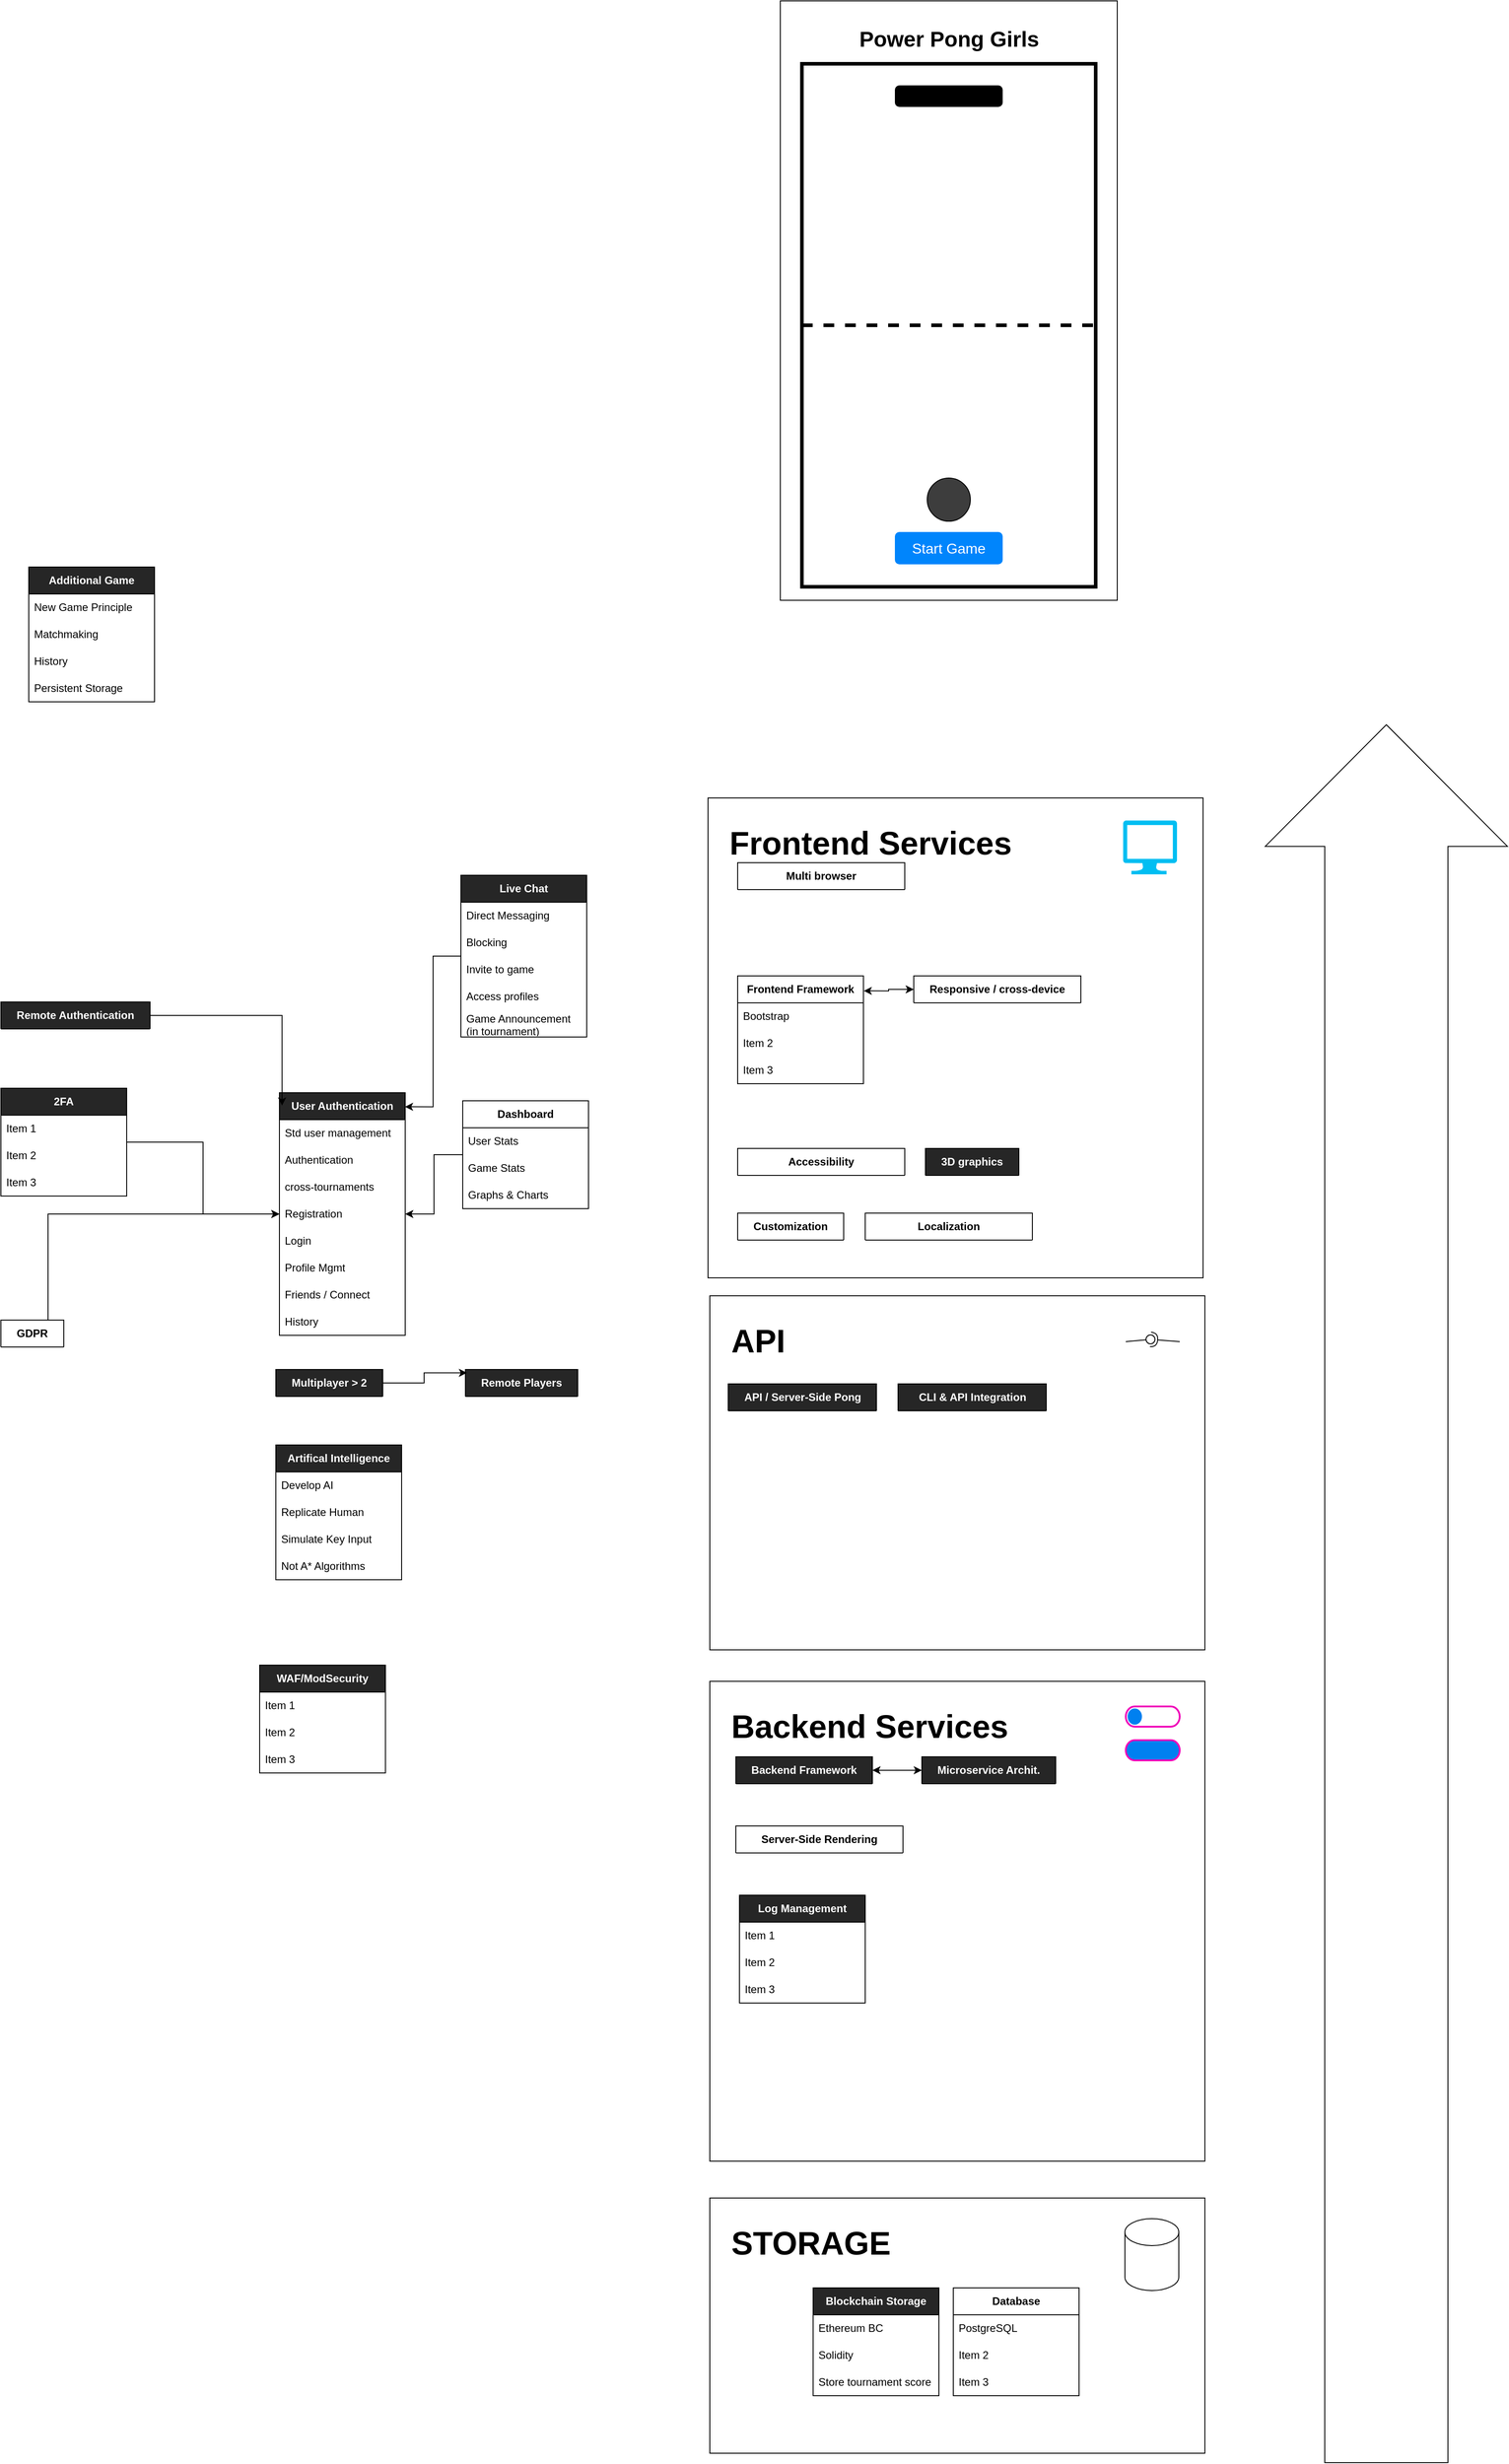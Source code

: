 <mxfile version="24.4.7" type="github">
  <diagram name="Seite-1" id="zLVV_eKc7MSiDJDmLtzi">
    <mxGraphModel dx="1978" dy="1751" grid="0" gridSize="10" guides="1" tooltips="1" connect="1" arrows="1" fold="1" page="1" pageScale="1" pageWidth="100000000" pageHeight="100000000" math="0" shadow="0">
      <root>
        <mxCell id="0" />
        <mxCell id="1" parent="0" />
        <mxCell id="GSjYGcbKK9BM40WnQwez-16" value="API" style="rounded=0;whiteSpace=wrap;html=1;align=left;fontStyle=1;fontSize=36;verticalAlign=top;spacing=24;" vertex="1" parent="1">
          <mxGeometry x="30090" y="21122" width="551" height="394" as="geometry" />
        </mxCell>
        <mxCell id="GSjYGcbKK9BM40WnQwez-12" value="Frontend Services" style="rounded=0;whiteSpace=wrap;html=1;align=left;fontStyle=1;fontSize=36;verticalAlign=top;spacing=24;" vertex="1" parent="1">
          <mxGeometry x="30088" y="20568" width="551" height="534" as="geometry" />
        </mxCell>
        <mxCell id="GSjYGcbKK9BM40WnQwez-11" value="Backend Services" style="rounded=0;whiteSpace=wrap;html=1;align=left;fontStyle=1;fontSize=36;verticalAlign=top;spacing=24;" vertex="1" parent="1">
          <mxGeometry x="30090" y="21551" width="551" height="534" as="geometry" />
        </mxCell>
        <mxCell id="zLm2Q9h4xRQoBPKhVe6s-1" value="STORAGE" style="rounded=0;whiteSpace=wrap;html=1;align=left;fontStyle=1;fontSize=36;verticalAlign=top;spacing=24;" parent="1" vertex="1">
          <mxGeometry x="30090" y="22126" width="551" height="284" as="geometry" />
        </mxCell>
        <mxCell id="_RebnMUbpeD7XwFzTjEb-13" value="" style="group" parent="1" vertex="1" connectable="0">
          <mxGeometry x="30168.5" y="19681" width="375" height="667" as="geometry" />
        </mxCell>
        <mxCell id="_RebnMUbpeD7XwFzTjEb-12" value="" style="group" parent="_RebnMUbpeD7XwFzTjEb-13" vertex="1" connectable="0">
          <mxGeometry width="375" height="667" as="geometry" />
        </mxCell>
        <mxCell id="_RebnMUbpeD7XwFzTjEb-3" value="" style="rounded=0;whiteSpace=wrap;html=1;aspect=fixed;" parent="_RebnMUbpeD7XwFzTjEb-12" vertex="1">
          <mxGeometry width="375" height="667" as="geometry" />
        </mxCell>
        <mxCell id="_RebnMUbpeD7XwFzTjEb-5" value="&lt;h1 style=&quot;margin-top: 0px;&quot;&gt;Power Pong Girls&lt;/h1&gt;" style="text;html=1;whiteSpace=wrap;overflow=hidden;rounded=0;align=center;spacingTop=24;spacing=0;spacingLeft=24;spacingRight=24;spacingBottom=12;" parent="_RebnMUbpeD7XwFzTjEb-12" vertex="1">
          <mxGeometry width="375" height="70" as="geometry" />
        </mxCell>
        <mxCell id="_RebnMUbpeD7XwFzTjEb-11" value="" style="group" parent="_RebnMUbpeD7XwFzTjEb-13" vertex="1" connectable="0">
          <mxGeometry x="24" y="70" width="327" height="582" as="geometry" />
        </mxCell>
        <mxCell id="_RebnMUbpeD7XwFzTjEb-7" value="" style="rounded=0;whiteSpace=wrap;html=1;strokeWidth=4;glass=0;" parent="_RebnMUbpeD7XwFzTjEb-11" vertex="1">
          <mxGeometry width="327" height="582" as="geometry" />
        </mxCell>
        <mxCell id="_RebnMUbpeD7XwFzTjEb-4" value="Start Game" style="html=1;shadow=0;dashed=0;shape=mxgraph.bootstrap.rrect;rSize=5;strokeColor=none;strokeWidth=1;fillColor=#0085FC;fontColor=#FFFFFF;whiteSpace=wrap;align=center;verticalAlign=middle;spacingLeft=0;fontStyle=0;fontSize=16;spacing=5;" parent="_RebnMUbpeD7XwFzTjEb-11" vertex="1">
          <mxGeometry x="103.5" y="521" width="120" height="36" as="geometry" />
        </mxCell>
        <mxCell id="_RebnMUbpeD7XwFzTjEb-8" value="" style="html=1;shadow=0;dashed=0;shape=mxgraph.bootstrap.rrect;rSize=5;strokeColor=none;strokeWidth=1;fillColor=#000000;fontColor=#FFFFFF;whiteSpace=wrap;align=center;verticalAlign=middle;spacingLeft=0;fontStyle=0;fontSize=16;spacing=5;" parent="_RebnMUbpeD7XwFzTjEb-11" vertex="1">
          <mxGeometry x="103.5" y="24" width="120" height="24" as="geometry" />
        </mxCell>
        <mxCell id="_RebnMUbpeD7XwFzTjEb-9" value="" style="endArrow=none;dashed=1;html=1;rounded=1;exitX=0;exitY=0.5;exitDx=0;exitDy=0;entryX=1;entryY=0.5;entryDx=0;entryDy=0;strokeWidth=4;endSize=6;curved=0;" parent="_RebnMUbpeD7XwFzTjEb-11" source="_RebnMUbpeD7XwFzTjEb-7" target="_RebnMUbpeD7XwFzTjEb-7" edge="1">
          <mxGeometry width="50" height="50" relative="1" as="geometry">
            <mxPoint x="286" y="140" as="sourcePoint" />
            <mxPoint x="336" y="90" as="targetPoint" />
          </mxGeometry>
        </mxCell>
        <mxCell id="_RebnMUbpeD7XwFzTjEb-10" value="" style="ellipse;whiteSpace=wrap;html=1;aspect=fixed;fillColor=#3D3D3D;" parent="_RebnMUbpeD7XwFzTjEb-11" vertex="1">
          <mxGeometry x="139.5" y="461" width="48" height="48" as="geometry" />
        </mxCell>
        <mxCell id="_RebnMUbpeD7XwFzTjEb-157" style="edgeStyle=orthogonalEdgeStyle;rounded=0;orthogonalLoop=1;jettySize=auto;html=1;startArrow=classic;startFill=1;" parent="1" source="_RebnMUbpeD7XwFzTjEb-14" target="_RebnMUbpeD7XwFzTjEb-87" edge="1">
          <mxGeometry relative="1" as="geometry" />
        </mxCell>
        <mxCell id="_RebnMUbpeD7XwFzTjEb-14" value="&lt;b&gt;&lt;font color=&quot;#ffffff&quot;&gt;Backend Framework&lt;/font&gt;&lt;/b&gt;" style="swimlane;fontStyle=0;childLayout=stackLayout;horizontal=1;startSize=30;horizontalStack=0;resizeParent=1;resizeParentMax=0;resizeLast=0;collapsible=1;marginBottom=0;whiteSpace=wrap;html=1;fillColor=#262626;" parent="1" vertex="1" collapsed="1">
          <mxGeometry x="30119" y="21635" width="152" height="30" as="geometry">
            <mxRectangle x="30117" y="21272" width="140" height="120" as="alternateBounds" />
          </mxGeometry>
        </mxCell>
        <mxCell id="_RebnMUbpeD7XwFzTjEb-15" value="Django" style="text;strokeColor=none;fillColor=none;align=left;verticalAlign=middle;spacingLeft=4;spacingRight=4;overflow=hidden;points=[[0,0.5],[1,0.5]];portConstraint=eastwest;rotatable=0;whiteSpace=wrap;html=1;" parent="_RebnMUbpeD7XwFzTjEb-14" vertex="1">
          <mxGeometry y="30" width="140" height="30" as="geometry" />
        </mxCell>
        <mxCell id="_RebnMUbpeD7XwFzTjEb-16" value="Item 2" style="text;strokeColor=none;fillColor=none;align=left;verticalAlign=middle;spacingLeft=4;spacingRight=4;overflow=hidden;points=[[0,0.5],[1,0.5]];portConstraint=eastwest;rotatable=0;whiteSpace=wrap;html=1;" parent="_RebnMUbpeD7XwFzTjEb-14" vertex="1">
          <mxGeometry y="60" width="140" height="30" as="geometry" />
        </mxCell>
        <mxCell id="_RebnMUbpeD7XwFzTjEb-17" value="Item 3" style="text;strokeColor=none;fillColor=none;align=left;verticalAlign=middle;spacingLeft=4;spacingRight=4;overflow=hidden;points=[[0,0.5],[1,0.5]];portConstraint=eastwest;rotatable=0;whiteSpace=wrap;html=1;" parent="_RebnMUbpeD7XwFzTjEb-14" vertex="1">
          <mxGeometry y="90" width="140" height="30" as="geometry" />
        </mxCell>
        <mxCell id="_RebnMUbpeD7XwFzTjEb-18" value="&lt;b&gt;Frontend Framework&lt;/b&gt;" style="swimlane;fontStyle=0;childLayout=stackLayout;horizontal=1;startSize=30;horizontalStack=0;resizeParent=1;resizeParentMax=0;resizeLast=0;collapsible=1;marginBottom=0;whiteSpace=wrap;html=1;" parent="1" vertex="1">
          <mxGeometry x="30121" y="20766" width="140" height="120" as="geometry" />
        </mxCell>
        <mxCell id="_RebnMUbpeD7XwFzTjEb-19" value="Bootstrap" style="text;strokeColor=none;fillColor=none;align=left;verticalAlign=middle;spacingLeft=4;spacingRight=4;overflow=hidden;points=[[0,0.5],[1,0.5]];portConstraint=eastwest;rotatable=0;whiteSpace=wrap;html=1;" parent="_RebnMUbpeD7XwFzTjEb-18" vertex="1">
          <mxGeometry y="30" width="140" height="30" as="geometry" />
        </mxCell>
        <mxCell id="_RebnMUbpeD7XwFzTjEb-20" value="Item 2" style="text;strokeColor=none;fillColor=none;align=left;verticalAlign=middle;spacingLeft=4;spacingRight=4;overflow=hidden;points=[[0,0.5],[1,0.5]];portConstraint=eastwest;rotatable=0;whiteSpace=wrap;html=1;" parent="_RebnMUbpeD7XwFzTjEb-18" vertex="1">
          <mxGeometry y="60" width="140" height="30" as="geometry" />
        </mxCell>
        <mxCell id="_RebnMUbpeD7XwFzTjEb-21" value="Item 3" style="text;strokeColor=none;fillColor=none;align=left;verticalAlign=middle;spacingLeft=4;spacingRight=4;overflow=hidden;points=[[0,0.5],[1,0.5]];portConstraint=eastwest;rotatable=0;whiteSpace=wrap;html=1;" parent="_RebnMUbpeD7XwFzTjEb-18" vertex="1">
          <mxGeometry y="90" width="140" height="30" as="geometry" />
        </mxCell>
        <mxCell id="_RebnMUbpeD7XwFzTjEb-22" value="&lt;b&gt;Database&lt;/b&gt;" style="swimlane;fontStyle=0;childLayout=stackLayout;horizontal=1;startSize=30;horizontalStack=0;resizeParent=1;resizeParentMax=0;resizeLast=0;collapsible=1;marginBottom=0;whiteSpace=wrap;html=1;" parent="1" vertex="1">
          <mxGeometry x="30361" y="22226" width="140" height="120" as="geometry" />
        </mxCell>
        <mxCell id="_RebnMUbpeD7XwFzTjEb-23" value="PostgreSQL" style="text;strokeColor=none;fillColor=none;align=left;verticalAlign=middle;spacingLeft=4;spacingRight=4;overflow=hidden;points=[[0,0.5],[1,0.5]];portConstraint=eastwest;rotatable=0;whiteSpace=wrap;html=1;" parent="_RebnMUbpeD7XwFzTjEb-22" vertex="1">
          <mxGeometry y="30" width="140" height="30" as="geometry" />
        </mxCell>
        <mxCell id="_RebnMUbpeD7XwFzTjEb-24" value="Item 2" style="text;strokeColor=none;fillColor=none;align=left;verticalAlign=middle;spacingLeft=4;spacingRight=4;overflow=hidden;points=[[0,0.5],[1,0.5]];portConstraint=eastwest;rotatable=0;whiteSpace=wrap;html=1;" parent="_RebnMUbpeD7XwFzTjEb-22" vertex="1">
          <mxGeometry y="60" width="140" height="30" as="geometry" />
        </mxCell>
        <mxCell id="_RebnMUbpeD7XwFzTjEb-25" value="Item 3" style="text;strokeColor=none;fillColor=none;align=left;verticalAlign=middle;spacingLeft=4;spacingRight=4;overflow=hidden;points=[[0,0.5],[1,0.5]];portConstraint=eastwest;rotatable=0;whiteSpace=wrap;html=1;" parent="_RebnMUbpeD7XwFzTjEb-22" vertex="1">
          <mxGeometry y="90" width="140" height="30" as="geometry" />
        </mxCell>
        <mxCell id="_RebnMUbpeD7XwFzTjEb-27" value="&lt;b&gt;&lt;font color=&quot;#ffffff&quot;&gt;Blockchain Storage&lt;/font&gt;&lt;/b&gt;" style="swimlane;fontStyle=0;childLayout=stackLayout;horizontal=1;startSize=30;horizontalStack=0;resizeParent=1;resizeParentMax=0;resizeLast=0;collapsible=1;marginBottom=0;whiteSpace=wrap;html=1;fillColor=#262626;" parent="1" vertex="1">
          <mxGeometry x="30205" y="22226" width="140" height="120" as="geometry" />
        </mxCell>
        <mxCell id="_RebnMUbpeD7XwFzTjEb-28" value="Ethereum BC" style="text;strokeColor=none;fillColor=none;align=left;verticalAlign=middle;spacingLeft=4;spacingRight=4;overflow=hidden;points=[[0,0.5],[1,0.5]];portConstraint=eastwest;rotatable=0;whiteSpace=wrap;html=1;" parent="_RebnMUbpeD7XwFzTjEb-27" vertex="1">
          <mxGeometry y="30" width="140" height="30" as="geometry" />
        </mxCell>
        <mxCell id="_RebnMUbpeD7XwFzTjEb-29" value="Solidity" style="text;strokeColor=none;fillColor=none;align=left;verticalAlign=middle;spacingLeft=4;spacingRight=4;overflow=hidden;points=[[0,0.5],[1,0.5]];portConstraint=eastwest;rotatable=0;whiteSpace=wrap;html=1;" parent="_RebnMUbpeD7XwFzTjEb-27" vertex="1">
          <mxGeometry y="60" width="140" height="30" as="geometry" />
        </mxCell>
        <mxCell id="_RebnMUbpeD7XwFzTjEb-30" value="Store tournament score" style="text;strokeColor=none;fillColor=none;align=left;verticalAlign=middle;spacingLeft=4;spacingRight=4;overflow=hidden;points=[[0,0.5],[1,0.5]];portConstraint=eastwest;rotatable=0;whiteSpace=wrap;html=1;" parent="_RebnMUbpeD7XwFzTjEb-27" vertex="1">
          <mxGeometry y="90" width="140" height="30" as="geometry" />
        </mxCell>
        <mxCell id="_RebnMUbpeD7XwFzTjEb-31" value="&lt;font color=&quot;#ffffff&quot;&gt;&lt;b&gt;User Authentication&lt;/b&gt;&lt;/font&gt;" style="swimlane;fontStyle=0;childLayout=stackLayout;horizontal=1;startSize=30;horizontalStack=0;resizeParent=1;resizeParentMax=0;resizeLast=0;collapsible=1;marginBottom=0;whiteSpace=wrap;html=1;fillColor=#262626;" parent="1" vertex="1">
          <mxGeometry x="29611" y="20896" width="140" height="270" as="geometry" />
        </mxCell>
        <mxCell id="_RebnMUbpeD7XwFzTjEb-32" value="Std user management" style="text;strokeColor=none;fillColor=none;align=left;verticalAlign=middle;spacingLeft=4;spacingRight=4;overflow=hidden;points=[[0,0.5],[1,0.5]];portConstraint=eastwest;rotatable=0;whiteSpace=wrap;html=1;" parent="_RebnMUbpeD7XwFzTjEb-31" vertex="1">
          <mxGeometry y="30" width="140" height="30" as="geometry" />
        </mxCell>
        <mxCell id="_RebnMUbpeD7XwFzTjEb-33" value="Authentication" style="text;strokeColor=none;fillColor=none;align=left;verticalAlign=middle;spacingLeft=4;spacingRight=4;overflow=hidden;points=[[0,0.5],[1,0.5]];portConstraint=eastwest;rotatable=0;whiteSpace=wrap;html=1;" parent="_RebnMUbpeD7XwFzTjEb-31" vertex="1">
          <mxGeometry y="60" width="140" height="30" as="geometry" />
        </mxCell>
        <mxCell id="_RebnMUbpeD7XwFzTjEb-34" value="cross-tournaments" style="text;strokeColor=none;fillColor=none;align=left;verticalAlign=middle;spacingLeft=4;spacingRight=4;overflow=hidden;points=[[0,0.5],[1,0.5]];portConstraint=eastwest;rotatable=0;whiteSpace=wrap;html=1;" parent="_RebnMUbpeD7XwFzTjEb-31" vertex="1">
          <mxGeometry y="90" width="140" height="30" as="geometry" />
        </mxCell>
        <mxCell id="_RebnMUbpeD7XwFzTjEb-143" value="Registration" style="text;strokeColor=none;fillColor=none;align=left;verticalAlign=middle;spacingLeft=4;spacingRight=4;overflow=hidden;points=[[0,0.5],[1,0.5]];portConstraint=eastwest;rotatable=0;whiteSpace=wrap;html=1;" parent="_RebnMUbpeD7XwFzTjEb-31" vertex="1">
          <mxGeometry y="120" width="140" height="30" as="geometry" />
        </mxCell>
        <mxCell id="_RebnMUbpeD7XwFzTjEb-144" value="Login" style="text;strokeColor=none;fillColor=none;align=left;verticalAlign=middle;spacingLeft=4;spacingRight=4;overflow=hidden;points=[[0,0.5],[1,0.5]];portConstraint=eastwest;rotatable=0;whiteSpace=wrap;html=1;" parent="_RebnMUbpeD7XwFzTjEb-31" vertex="1">
          <mxGeometry y="150" width="140" height="30" as="geometry" />
        </mxCell>
        <mxCell id="_RebnMUbpeD7XwFzTjEb-145" value="Profile Mgmt" style="text;strokeColor=none;fillColor=none;align=left;verticalAlign=middle;spacingLeft=4;spacingRight=4;overflow=hidden;points=[[0,0.5],[1,0.5]];portConstraint=eastwest;rotatable=0;whiteSpace=wrap;html=1;" parent="_RebnMUbpeD7XwFzTjEb-31" vertex="1">
          <mxGeometry y="180" width="140" height="30" as="geometry" />
        </mxCell>
        <mxCell id="_RebnMUbpeD7XwFzTjEb-146" value="Friends / Connect" style="text;strokeColor=none;fillColor=none;align=left;verticalAlign=middle;spacingLeft=4;spacingRight=4;overflow=hidden;points=[[0,0.5],[1,0.5]];portConstraint=eastwest;rotatable=0;whiteSpace=wrap;html=1;" parent="_RebnMUbpeD7XwFzTjEb-31" vertex="1">
          <mxGeometry y="210" width="140" height="30" as="geometry" />
        </mxCell>
        <mxCell id="_RebnMUbpeD7XwFzTjEb-147" value="History" style="text;strokeColor=none;fillColor=none;align=left;verticalAlign=middle;spacingLeft=4;spacingRight=4;overflow=hidden;points=[[0,0.5],[1,0.5]];portConstraint=eastwest;rotatable=0;whiteSpace=wrap;html=1;" parent="_RebnMUbpeD7XwFzTjEb-31" vertex="1">
          <mxGeometry y="240" width="140" height="30" as="geometry" />
        </mxCell>
        <mxCell id="_RebnMUbpeD7XwFzTjEb-35" value="&lt;font color=&quot;#ffffff&quot;&gt;&lt;b&gt;Remote Authentication&lt;/b&gt;&lt;/font&gt;" style="swimlane;fontStyle=0;childLayout=stackLayout;horizontal=1;startSize=30;horizontalStack=0;resizeParent=1;resizeParentMax=0;resizeLast=0;collapsible=1;marginBottom=0;whiteSpace=wrap;html=1;fillColor=#262626;" parent="1" vertex="1" collapsed="1">
          <mxGeometry x="29301" y="20795" width="166" height="30" as="geometry">
            <mxRectangle x="29869" y="21034" width="140" height="60" as="alternateBounds" />
          </mxGeometry>
        </mxCell>
        <mxCell id="_RebnMUbpeD7XwFzTjEb-36" value="OAuth with 42" style="text;strokeColor=none;fillColor=none;align=left;verticalAlign=middle;spacingLeft=4;spacingRight=4;overflow=hidden;points=[[0,0.5],[1,0.5]];portConstraint=eastwest;rotatable=0;whiteSpace=wrap;html=1;" parent="_RebnMUbpeD7XwFzTjEb-35" vertex="1">
          <mxGeometry y="30" width="140" height="30" as="geometry" />
        </mxCell>
        <mxCell id="_RebnMUbpeD7XwFzTjEb-39" value="&lt;b&gt;&lt;font color=&quot;#ffffff&quot;&gt;Remote Players&lt;/font&gt;&lt;/b&gt;" style="swimlane;fontStyle=0;childLayout=stackLayout;horizontal=1;startSize=30;horizontalStack=0;resizeParent=1;resizeParentMax=0;resizeLast=0;collapsible=1;marginBottom=0;whiteSpace=wrap;html=1;fillColor=#262626;" parent="1" vertex="1" collapsed="1">
          <mxGeometry x="29818" y="21204" width="125" height="30" as="geometry">
            <mxRectangle x="30803" y="21352" width="140" height="120" as="alternateBounds" />
          </mxGeometry>
        </mxCell>
        <mxCell id="_RebnMUbpeD7XwFzTjEb-40" value="Item 1" style="text;strokeColor=none;fillColor=none;align=left;verticalAlign=middle;spacingLeft=4;spacingRight=4;overflow=hidden;points=[[0,0.5],[1,0.5]];portConstraint=eastwest;rotatable=0;whiteSpace=wrap;html=1;" parent="_RebnMUbpeD7XwFzTjEb-39" vertex="1">
          <mxGeometry y="30" width="140" height="30" as="geometry" />
        </mxCell>
        <mxCell id="_RebnMUbpeD7XwFzTjEb-41" value="Item 2" style="text;strokeColor=none;fillColor=none;align=left;verticalAlign=middle;spacingLeft=4;spacingRight=4;overflow=hidden;points=[[0,0.5],[1,0.5]];portConstraint=eastwest;rotatable=0;whiteSpace=wrap;html=1;" parent="_RebnMUbpeD7XwFzTjEb-39" vertex="1">
          <mxGeometry y="60" width="140" height="30" as="geometry" />
        </mxCell>
        <mxCell id="_RebnMUbpeD7XwFzTjEb-42" value="Item 3" style="text;strokeColor=none;fillColor=none;align=left;verticalAlign=middle;spacingLeft=4;spacingRight=4;overflow=hidden;points=[[0,0.5],[1,0.5]];portConstraint=eastwest;rotatable=0;whiteSpace=wrap;html=1;" parent="_RebnMUbpeD7XwFzTjEb-39" vertex="1">
          <mxGeometry y="90" width="140" height="30" as="geometry" />
        </mxCell>
        <mxCell id="_RebnMUbpeD7XwFzTjEb-43" value="&lt;b&gt;&lt;font color=&quot;#ffffff&quot;&gt;Multiplayer &amp;gt; 2&lt;/font&gt;&lt;/b&gt;" style="swimlane;fontStyle=0;childLayout=stackLayout;horizontal=1;startSize=30;horizontalStack=0;resizeParent=1;resizeParentMax=0;resizeLast=0;collapsible=1;marginBottom=0;whiteSpace=wrap;html=1;fillColor=#262626;" parent="1" vertex="1" collapsed="1">
          <mxGeometry x="29607" y="21204" width="119" height="30" as="geometry">
            <mxRectangle x="30592" y="21352" width="140" height="120" as="alternateBounds" />
          </mxGeometry>
        </mxCell>
        <mxCell id="_RebnMUbpeD7XwFzTjEb-44" value="Item 1" style="text;strokeColor=none;fillColor=none;align=left;verticalAlign=middle;spacingLeft=4;spacingRight=4;overflow=hidden;points=[[0,0.5],[1,0.5]];portConstraint=eastwest;rotatable=0;whiteSpace=wrap;html=1;" parent="_RebnMUbpeD7XwFzTjEb-43" vertex="1">
          <mxGeometry y="30" width="140" height="30" as="geometry" />
        </mxCell>
        <mxCell id="_RebnMUbpeD7XwFzTjEb-45" value="Item 2" style="text;strokeColor=none;fillColor=none;align=left;verticalAlign=middle;spacingLeft=4;spacingRight=4;overflow=hidden;points=[[0,0.5],[1,0.5]];portConstraint=eastwest;rotatable=0;whiteSpace=wrap;html=1;" parent="_RebnMUbpeD7XwFzTjEb-43" vertex="1">
          <mxGeometry y="60" width="140" height="30" as="geometry" />
        </mxCell>
        <mxCell id="_RebnMUbpeD7XwFzTjEb-46" value="Item 3" style="text;strokeColor=none;fillColor=none;align=left;verticalAlign=middle;spacingLeft=4;spacingRight=4;overflow=hidden;points=[[0,0.5],[1,0.5]];portConstraint=eastwest;rotatable=0;whiteSpace=wrap;html=1;" parent="_RebnMUbpeD7XwFzTjEb-43" vertex="1">
          <mxGeometry y="90" width="140" height="30" as="geometry" />
        </mxCell>
        <mxCell id="_RebnMUbpeD7XwFzTjEb-47" value="&lt;font color=&quot;#ffffff&quot;&gt;&lt;b&gt;Additional Game&lt;/b&gt;&lt;/font&gt;" style="swimlane;fontStyle=0;childLayout=stackLayout;horizontal=1;startSize=30;horizontalStack=0;resizeParent=1;resizeParentMax=0;resizeLast=0;collapsible=1;marginBottom=0;whiteSpace=wrap;html=1;fillColor=#262626;" parent="1" vertex="1">
          <mxGeometry x="29332" y="20311" width="140" height="150" as="geometry" />
        </mxCell>
        <mxCell id="_RebnMUbpeD7XwFzTjEb-48" value="New Game Principle" style="text;strokeColor=none;fillColor=none;align=left;verticalAlign=middle;spacingLeft=4;spacingRight=4;overflow=hidden;points=[[0,0.5],[1,0.5]];portConstraint=eastwest;rotatable=0;whiteSpace=wrap;html=1;" parent="_RebnMUbpeD7XwFzTjEb-47" vertex="1">
          <mxGeometry y="30" width="140" height="30" as="geometry" />
        </mxCell>
        <mxCell id="_RebnMUbpeD7XwFzTjEb-49" value="Matchmaking" style="text;strokeColor=none;fillColor=none;align=left;verticalAlign=middle;spacingLeft=4;spacingRight=4;overflow=hidden;points=[[0,0.5],[1,0.5]];portConstraint=eastwest;rotatable=0;whiteSpace=wrap;html=1;" parent="_RebnMUbpeD7XwFzTjEb-47" vertex="1">
          <mxGeometry y="60" width="140" height="30" as="geometry" />
        </mxCell>
        <mxCell id="_RebnMUbpeD7XwFzTjEb-50" value="History" style="text;strokeColor=none;fillColor=none;align=left;verticalAlign=middle;spacingLeft=4;spacingRight=4;overflow=hidden;points=[[0,0.5],[1,0.5]];portConstraint=eastwest;rotatable=0;whiteSpace=wrap;html=1;" parent="_RebnMUbpeD7XwFzTjEb-47" vertex="1">
          <mxGeometry y="90" width="140" height="30" as="geometry" />
        </mxCell>
        <mxCell id="_RebnMUbpeD7XwFzTjEb-152" value="Persistent Storage" style="text;strokeColor=none;fillColor=none;align=left;verticalAlign=middle;spacingLeft=4;spacingRight=4;overflow=hidden;points=[[0,0.5],[1,0.5]];portConstraint=eastwest;rotatable=0;whiteSpace=wrap;html=1;" parent="_RebnMUbpeD7XwFzTjEb-47" vertex="1">
          <mxGeometry y="120" width="140" height="30" as="geometry" />
        </mxCell>
        <mxCell id="_RebnMUbpeD7XwFzTjEb-51" value="&lt;b&gt;Customization&lt;/b&gt;" style="swimlane;fontStyle=0;childLayout=stackLayout;horizontal=1;startSize=30;horizontalStack=0;resizeParent=1;resizeParentMax=0;resizeLast=0;collapsible=1;marginBottom=0;whiteSpace=wrap;html=1;" parent="1" vertex="1" collapsed="1">
          <mxGeometry x="30121" y="21030" width="118" height="30" as="geometry">
            <mxRectangle x="30405" y="20743" width="140" height="150" as="alternateBounds" />
          </mxGeometry>
        </mxCell>
        <mxCell id="_RebnMUbpeD7XwFzTjEb-52" value="User can choose" style="text;strokeColor=none;fillColor=none;align=left;verticalAlign=middle;spacingLeft=4;spacingRight=4;overflow=hidden;points=[[0,0.5],[1,0.5]];portConstraint=eastwest;rotatable=0;whiteSpace=wrap;html=1;" parent="_RebnMUbpeD7XwFzTjEb-51" vertex="1">
          <mxGeometry y="30" width="140" height="30" as="geometry" />
        </mxCell>
        <mxCell id="_RebnMUbpeD7XwFzTjEb-53" value="Themes / Features" style="text;strokeColor=none;fillColor=none;align=left;verticalAlign=middle;spacingLeft=4;spacingRight=4;overflow=hidden;points=[[0,0.5],[1,0.5]];portConstraint=eastwest;rotatable=0;whiteSpace=wrap;html=1;" parent="_RebnMUbpeD7XwFzTjEb-51" vertex="1">
          <mxGeometry y="60" width="140" height="30" as="geometry" />
        </mxCell>
        <mxCell id="_RebnMUbpeD7XwFzTjEb-54" value="Applicipal on all games" style="text;strokeColor=none;fillColor=none;align=left;verticalAlign=middle;spacingLeft=4;spacingRight=4;overflow=hidden;points=[[0,0.5],[1,0.5]];portConstraint=eastwest;rotatable=0;whiteSpace=wrap;html=1;" parent="_RebnMUbpeD7XwFzTjEb-51" vertex="1">
          <mxGeometry y="90" width="140" height="30" as="geometry" />
        </mxCell>
        <mxCell id="_RebnMUbpeD7XwFzTjEb-153" value="Introduce Menu / Settings" style="text;strokeColor=none;fillColor=none;align=left;verticalAlign=middle;spacingLeft=4;spacingRight=4;overflow=hidden;points=[[0,0.5],[1,0.5]];portConstraint=eastwest;rotatable=0;whiteSpace=wrap;html=1;" parent="_RebnMUbpeD7XwFzTjEb-51" vertex="1">
          <mxGeometry y="120" width="140" height="30" as="geometry" />
        </mxCell>
        <mxCell id="_RebnMUbpeD7XwFzTjEb-55" value="&lt;b&gt;&lt;font color=&quot;#ffffff&quot;&gt;Live Chat&lt;/font&gt;&lt;/b&gt;" style="swimlane;fontStyle=0;childLayout=stackLayout;horizontal=1;startSize=30;horizontalStack=0;resizeParent=1;resizeParentMax=0;resizeLast=0;collapsible=1;marginBottom=0;whiteSpace=wrap;html=1;fillColor=#262626;" parent="1" vertex="1">
          <mxGeometry x="29813" y="20654" width="140" height="180" as="geometry">
            <mxRectangle x="29707" y="20795" width="89" height="30" as="alternateBounds" />
          </mxGeometry>
        </mxCell>
        <mxCell id="_RebnMUbpeD7XwFzTjEb-56" value="Direct Messaging" style="text;strokeColor=none;fillColor=none;align=left;verticalAlign=middle;spacingLeft=4;spacingRight=4;overflow=hidden;points=[[0,0.5],[1,0.5]];portConstraint=eastwest;rotatable=0;whiteSpace=wrap;html=1;" parent="_RebnMUbpeD7XwFzTjEb-55" vertex="1">
          <mxGeometry y="30" width="140" height="30" as="geometry" />
        </mxCell>
        <mxCell id="_RebnMUbpeD7XwFzTjEb-57" value="Blocking" style="text;strokeColor=none;fillColor=none;align=left;verticalAlign=middle;spacingLeft=4;spacingRight=4;overflow=hidden;points=[[0,0.5],[1,0.5]];portConstraint=eastwest;rotatable=0;whiteSpace=wrap;html=1;" parent="_RebnMUbpeD7XwFzTjEb-55" vertex="1">
          <mxGeometry y="60" width="140" height="30" as="geometry" />
        </mxCell>
        <mxCell id="_RebnMUbpeD7XwFzTjEb-58" value="Invite to game" style="text;strokeColor=none;fillColor=none;align=left;verticalAlign=middle;spacingLeft=4;spacingRight=4;overflow=hidden;points=[[0,0.5],[1,0.5]];portConstraint=eastwest;rotatable=0;whiteSpace=wrap;html=1;" parent="_RebnMUbpeD7XwFzTjEb-55" vertex="1">
          <mxGeometry y="90" width="140" height="30" as="geometry" />
        </mxCell>
        <mxCell id="_RebnMUbpeD7XwFzTjEb-160" value="Access profiles" style="text;strokeColor=none;fillColor=none;align=left;verticalAlign=middle;spacingLeft=4;spacingRight=4;overflow=hidden;points=[[0,0.5],[1,0.5]];portConstraint=eastwest;rotatable=0;whiteSpace=wrap;html=1;" parent="_RebnMUbpeD7XwFzTjEb-55" vertex="1">
          <mxGeometry y="120" width="140" height="30" as="geometry" />
        </mxCell>
        <mxCell id="_RebnMUbpeD7XwFzTjEb-161" value="Game Announcement (in tournament)" style="text;strokeColor=none;fillColor=none;align=left;verticalAlign=middle;spacingLeft=4;spacingRight=4;overflow=hidden;points=[[0,0.5],[1,0.5]];portConstraint=eastwest;rotatable=0;whiteSpace=wrap;html=1;" parent="_RebnMUbpeD7XwFzTjEb-55" vertex="1">
          <mxGeometry y="150" width="140" height="30" as="geometry" />
        </mxCell>
        <mxCell id="_RebnMUbpeD7XwFzTjEb-59" value="&lt;b&gt;&lt;font color=&quot;#ffffff&quot;&gt;Artifical Intelligence&lt;/font&gt;&lt;/b&gt;" style="swimlane;fontStyle=0;childLayout=stackLayout;horizontal=1;startSize=30;horizontalStack=0;resizeParent=1;resizeParentMax=0;resizeLast=0;collapsible=1;marginBottom=0;whiteSpace=wrap;html=1;fillColor=#262626;" parent="1" vertex="1">
          <mxGeometry x="29607" y="21288" width="140" height="150" as="geometry" />
        </mxCell>
        <mxCell id="_RebnMUbpeD7XwFzTjEb-60" value="Develop AI" style="text;strokeColor=none;fillColor=none;align=left;verticalAlign=middle;spacingLeft=4;spacingRight=4;overflow=hidden;points=[[0,0.5],[1,0.5]];portConstraint=eastwest;rotatable=0;whiteSpace=wrap;html=1;" parent="_RebnMUbpeD7XwFzTjEb-59" vertex="1">
          <mxGeometry y="30" width="140" height="30" as="geometry" />
        </mxCell>
        <mxCell id="_RebnMUbpeD7XwFzTjEb-61" value="Replicate Human" style="text;strokeColor=none;fillColor=none;align=left;verticalAlign=middle;spacingLeft=4;spacingRight=4;overflow=hidden;points=[[0,0.5],[1,0.5]];portConstraint=eastwest;rotatable=0;whiteSpace=wrap;html=1;" parent="_RebnMUbpeD7XwFzTjEb-59" vertex="1">
          <mxGeometry y="60" width="140" height="30" as="geometry" />
        </mxCell>
        <mxCell id="_RebnMUbpeD7XwFzTjEb-62" value="Simulate Key Input" style="text;strokeColor=none;fillColor=none;align=left;verticalAlign=middle;spacingLeft=4;spacingRight=4;overflow=hidden;points=[[0,0.5],[1,0.5]];portConstraint=eastwest;rotatable=0;whiteSpace=wrap;html=1;" parent="_RebnMUbpeD7XwFzTjEb-59" vertex="1">
          <mxGeometry y="90" width="140" height="30" as="geometry" />
        </mxCell>
        <mxCell id="_RebnMUbpeD7XwFzTjEb-163" value="Not A* Algorithms" style="text;strokeColor=none;fillColor=none;align=left;verticalAlign=middle;spacingLeft=4;spacingRight=4;overflow=hidden;points=[[0,0.5],[1,0.5]];portConstraint=eastwest;rotatable=0;whiteSpace=wrap;html=1;" parent="_RebnMUbpeD7XwFzTjEb-59" vertex="1">
          <mxGeometry y="120" width="140" height="30" as="geometry" />
        </mxCell>
        <mxCell id="GSjYGcbKK9BM40WnQwez-4" style="edgeStyle=orthogonalEdgeStyle;rounded=0;orthogonalLoop=1;jettySize=auto;html=1;" edge="1" parent="1" source="_RebnMUbpeD7XwFzTjEb-63" target="_RebnMUbpeD7XwFzTjEb-31">
          <mxGeometry relative="1" as="geometry" />
        </mxCell>
        <mxCell id="_RebnMUbpeD7XwFzTjEb-63" value="&lt;b&gt;Dashboard&lt;/b&gt;" style="swimlane;fontStyle=0;childLayout=stackLayout;horizontal=1;startSize=30;horizontalStack=0;resizeParent=1;resizeParentMax=0;resizeLast=0;collapsible=1;marginBottom=0;whiteSpace=wrap;html=1;" parent="1" vertex="1">
          <mxGeometry x="29815" y="20905" width="140" height="120" as="geometry" />
        </mxCell>
        <mxCell id="_RebnMUbpeD7XwFzTjEb-64" value="User Stats" style="text;strokeColor=none;fillColor=none;align=left;verticalAlign=middle;spacingLeft=4;spacingRight=4;overflow=hidden;points=[[0,0.5],[1,0.5]];portConstraint=eastwest;rotatable=0;whiteSpace=wrap;html=1;" parent="_RebnMUbpeD7XwFzTjEb-63" vertex="1">
          <mxGeometry y="30" width="140" height="30" as="geometry" />
        </mxCell>
        <mxCell id="_RebnMUbpeD7XwFzTjEb-65" value="Game Stats" style="text;strokeColor=none;fillColor=none;align=left;verticalAlign=middle;spacingLeft=4;spacingRight=4;overflow=hidden;points=[[0,0.5],[1,0.5]];portConstraint=eastwest;rotatable=0;whiteSpace=wrap;html=1;" parent="_RebnMUbpeD7XwFzTjEb-63" vertex="1">
          <mxGeometry y="60" width="140" height="30" as="geometry" />
        </mxCell>
        <mxCell id="_RebnMUbpeD7XwFzTjEb-66" value="Graphs &amp;amp; Charts" style="text;strokeColor=none;fillColor=none;align=left;verticalAlign=middle;spacingLeft=4;spacingRight=4;overflow=hidden;points=[[0,0.5],[1,0.5]];portConstraint=eastwest;rotatable=0;whiteSpace=wrap;html=1;" parent="_RebnMUbpeD7XwFzTjEb-63" vertex="1">
          <mxGeometry y="90" width="140" height="30" as="geometry" />
        </mxCell>
        <mxCell id="_RebnMUbpeD7XwFzTjEb-67" value="&lt;b&gt;&lt;font color=&quot;#ffffff&quot;&gt;WAF/ModSecurity&lt;/font&gt;&lt;/b&gt;" style="swimlane;fontStyle=0;childLayout=stackLayout;horizontal=1;startSize=30;horizontalStack=0;resizeParent=1;resizeParentMax=0;resizeLast=0;collapsible=1;marginBottom=0;whiteSpace=wrap;html=1;fillColor=#262626;" parent="1" vertex="1">
          <mxGeometry x="29589" y="21533" width="140" height="120" as="geometry" />
        </mxCell>
        <mxCell id="_RebnMUbpeD7XwFzTjEb-68" value="Item 1" style="text;strokeColor=none;fillColor=none;align=left;verticalAlign=middle;spacingLeft=4;spacingRight=4;overflow=hidden;points=[[0,0.5],[1,0.5]];portConstraint=eastwest;rotatable=0;whiteSpace=wrap;html=1;" parent="_RebnMUbpeD7XwFzTjEb-67" vertex="1">
          <mxGeometry y="30" width="140" height="30" as="geometry" />
        </mxCell>
        <mxCell id="_RebnMUbpeD7XwFzTjEb-69" value="Item 2" style="text;strokeColor=none;fillColor=none;align=left;verticalAlign=middle;spacingLeft=4;spacingRight=4;overflow=hidden;points=[[0,0.5],[1,0.5]];portConstraint=eastwest;rotatable=0;whiteSpace=wrap;html=1;" parent="_RebnMUbpeD7XwFzTjEb-67" vertex="1">
          <mxGeometry y="60" width="140" height="30" as="geometry" />
        </mxCell>
        <mxCell id="_RebnMUbpeD7XwFzTjEb-70" value="Item 3" style="text;strokeColor=none;fillColor=none;align=left;verticalAlign=middle;spacingLeft=4;spacingRight=4;overflow=hidden;points=[[0,0.5],[1,0.5]];portConstraint=eastwest;rotatable=0;whiteSpace=wrap;html=1;" parent="_RebnMUbpeD7XwFzTjEb-67" vertex="1">
          <mxGeometry y="90" width="140" height="30" as="geometry" />
        </mxCell>
        <mxCell id="GSjYGcbKK9BM40WnQwez-26" style="edgeStyle=orthogonalEdgeStyle;rounded=0;orthogonalLoop=1;jettySize=auto;html=1;exitX=0.75;exitY=0;exitDx=0;exitDy=0;" edge="1" parent="1" source="_RebnMUbpeD7XwFzTjEb-71" target="_RebnMUbpeD7XwFzTjEb-31">
          <mxGeometry relative="1" as="geometry" />
        </mxCell>
        <mxCell id="_RebnMUbpeD7XwFzTjEb-71" value="&lt;b&gt;GDPR&lt;/b&gt;" style="swimlane;fontStyle=0;childLayout=stackLayout;horizontal=1;startSize=30;horizontalStack=0;resizeParent=1;resizeParentMax=0;resizeLast=0;collapsible=1;marginBottom=0;whiteSpace=wrap;html=1;" parent="1" vertex="1" collapsed="1">
          <mxGeometry x="29301" y="21149" width="70" height="30" as="geometry">
            <mxRectangle x="29301" y="21149" width="140" height="60" as="alternateBounds" />
          </mxGeometry>
        </mxCell>
        <mxCell id="_RebnMUbpeD7XwFzTjEb-74" value="Item 3" style="text;strokeColor=none;fillColor=none;align=left;verticalAlign=middle;spacingLeft=4;spacingRight=4;overflow=hidden;points=[[0,0.5],[1,0.5]];portConstraint=eastwest;rotatable=0;whiteSpace=wrap;html=1;" parent="_RebnMUbpeD7XwFzTjEb-71" vertex="1">
          <mxGeometry y="30" width="140" height="30" as="geometry" />
        </mxCell>
        <mxCell id="GSjYGcbKK9BM40WnQwez-3" style="edgeStyle=orthogonalEdgeStyle;rounded=0;orthogonalLoop=1;jettySize=auto;html=1;" edge="1" parent="1" source="_RebnMUbpeD7XwFzTjEb-75" target="_RebnMUbpeD7XwFzTjEb-31">
          <mxGeometry relative="1" as="geometry" />
        </mxCell>
        <mxCell id="_RebnMUbpeD7XwFzTjEb-75" value="&lt;b&gt;&lt;font color=&quot;#ffffff&quot;&gt;2FA&lt;/font&gt;&lt;/b&gt;" style="swimlane;fontStyle=0;childLayout=stackLayout;horizontal=1;startSize=30;horizontalStack=0;resizeParent=1;resizeParentMax=0;resizeLast=0;collapsible=1;marginBottom=0;whiteSpace=wrap;html=1;fillColor=#262626;" parent="1" vertex="1">
          <mxGeometry x="29301" y="20891" width="140" height="120" as="geometry" />
        </mxCell>
        <mxCell id="_RebnMUbpeD7XwFzTjEb-76" value="Item 1" style="text;strokeColor=none;fillColor=none;align=left;verticalAlign=middle;spacingLeft=4;spacingRight=4;overflow=hidden;points=[[0,0.5],[1,0.5]];portConstraint=eastwest;rotatable=0;whiteSpace=wrap;html=1;" parent="_RebnMUbpeD7XwFzTjEb-75" vertex="1">
          <mxGeometry y="30" width="140" height="30" as="geometry" />
        </mxCell>
        <mxCell id="_RebnMUbpeD7XwFzTjEb-77" value="Item 2" style="text;strokeColor=none;fillColor=none;align=left;verticalAlign=middle;spacingLeft=4;spacingRight=4;overflow=hidden;points=[[0,0.5],[1,0.5]];portConstraint=eastwest;rotatable=0;whiteSpace=wrap;html=1;" parent="_RebnMUbpeD7XwFzTjEb-75" vertex="1">
          <mxGeometry y="60" width="140" height="30" as="geometry" />
        </mxCell>
        <mxCell id="_RebnMUbpeD7XwFzTjEb-78" value="Item 3" style="text;strokeColor=none;fillColor=none;align=left;verticalAlign=middle;spacingLeft=4;spacingRight=4;overflow=hidden;points=[[0,0.5],[1,0.5]];portConstraint=eastwest;rotatable=0;whiteSpace=wrap;html=1;" parent="_RebnMUbpeD7XwFzTjEb-75" vertex="1">
          <mxGeometry y="90" width="140" height="30" as="geometry" />
        </mxCell>
        <mxCell id="_RebnMUbpeD7XwFzTjEb-79" value="&lt;b&gt;&lt;font color=&quot;#ffffff&quot;&gt;Log Management&lt;/font&gt;&lt;/b&gt;" style="swimlane;fontStyle=0;childLayout=stackLayout;horizontal=1;startSize=30;horizontalStack=0;resizeParent=1;resizeParentMax=0;resizeLast=0;collapsible=1;marginBottom=0;whiteSpace=wrap;html=1;fillColor=#262626;" parent="1" vertex="1">
          <mxGeometry x="30123" y="21789" width="140" height="120" as="geometry" />
        </mxCell>
        <mxCell id="_RebnMUbpeD7XwFzTjEb-80" value="Item 1" style="text;strokeColor=none;fillColor=none;align=left;verticalAlign=middle;spacingLeft=4;spacingRight=4;overflow=hidden;points=[[0,0.5],[1,0.5]];portConstraint=eastwest;rotatable=0;whiteSpace=wrap;html=1;" parent="_RebnMUbpeD7XwFzTjEb-79" vertex="1">
          <mxGeometry y="30" width="140" height="30" as="geometry" />
        </mxCell>
        <mxCell id="_RebnMUbpeD7XwFzTjEb-81" value="Item 2" style="text;strokeColor=none;fillColor=none;align=left;verticalAlign=middle;spacingLeft=4;spacingRight=4;overflow=hidden;points=[[0,0.5],[1,0.5]];portConstraint=eastwest;rotatable=0;whiteSpace=wrap;html=1;" parent="_RebnMUbpeD7XwFzTjEb-79" vertex="1">
          <mxGeometry y="60" width="140" height="30" as="geometry" />
        </mxCell>
        <mxCell id="_RebnMUbpeD7XwFzTjEb-82" value="Item 3" style="text;strokeColor=none;fillColor=none;align=left;verticalAlign=middle;spacingLeft=4;spacingRight=4;overflow=hidden;points=[[0,0.5],[1,0.5]];portConstraint=eastwest;rotatable=0;whiteSpace=wrap;html=1;" parent="_RebnMUbpeD7XwFzTjEb-79" vertex="1">
          <mxGeometry y="90" width="140" height="30" as="geometry" />
        </mxCell>
        <mxCell id="_RebnMUbpeD7XwFzTjEb-87" value="&lt;b&gt;&lt;font color=&quot;#ffffff&quot;&gt;Microservice Archit.&lt;/font&gt;&lt;/b&gt;" style="swimlane;fontStyle=0;childLayout=stackLayout;horizontal=1;startSize=30;horizontalStack=0;resizeParent=1;resizeParentMax=0;resizeLast=0;collapsible=1;marginBottom=0;whiteSpace=wrap;html=1;fillColor=#262626;" parent="1" vertex="1" collapsed="1">
          <mxGeometry x="30326" y="21635" width="149" height="30" as="geometry">
            <mxRectangle x="30324" y="21272" width="140" height="120" as="alternateBounds" />
          </mxGeometry>
        </mxCell>
        <mxCell id="_RebnMUbpeD7XwFzTjEb-88" value="Item 1" style="text;strokeColor=none;fillColor=none;align=left;verticalAlign=middle;spacingLeft=4;spacingRight=4;overflow=hidden;points=[[0,0.5],[1,0.5]];portConstraint=eastwest;rotatable=0;whiteSpace=wrap;html=1;" parent="_RebnMUbpeD7XwFzTjEb-87" vertex="1">
          <mxGeometry y="30" width="140" height="30" as="geometry" />
        </mxCell>
        <mxCell id="_RebnMUbpeD7XwFzTjEb-89" value="Item 2" style="text;strokeColor=none;fillColor=none;align=left;verticalAlign=middle;spacingLeft=4;spacingRight=4;overflow=hidden;points=[[0,0.5],[1,0.5]];portConstraint=eastwest;rotatable=0;whiteSpace=wrap;html=1;" parent="_RebnMUbpeD7XwFzTjEb-87" vertex="1">
          <mxGeometry y="60" width="140" height="30" as="geometry" />
        </mxCell>
        <mxCell id="_RebnMUbpeD7XwFzTjEb-90" value="Item 3" style="text;strokeColor=none;fillColor=none;align=left;verticalAlign=middle;spacingLeft=4;spacingRight=4;overflow=hidden;points=[[0,0.5],[1,0.5]];portConstraint=eastwest;rotatable=0;whiteSpace=wrap;html=1;" parent="_RebnMUbpeD7XwFzTjEb-87" vertex="1">
          <mxGeometry y="90" width="140" height="30" as="geometry" />
        </mxCell>
        <mxCell id="GSjYGcbKK9BM40WnQwez-10" value="STORAGE" style="rounded=0;whiteSpace=wrap;html=1;align=left;fontStyle=1;fontSize=36;verticalAlign=top;spacing=24;" vertex="1" parent="_RebnMUbpeD7XwFzTjEb-87">
          <mxGeometry x="-273" y="-56" width="551" height="284" as="geometry" />
        </mxCell>
        <mxCell id="_RebnMUbpeD7XwFzTjEb-91" value="&lt;b&gt;&lt;font color=&quot;#ffffff&quot;&gt;3D graphics&lt;/font&gt;&lt;/b&gt;" style="swimlane;fontStyle=0;childLayout=stackLayout;horizontal=1;startSize=30;horizontalStack=0;resizeParent=1;resizeParentMax=0;resizeLast=0;collapsible=1;marginBottom=0;whiteSpace=wrap;html=1;fillColor=#262626;" parent="1" vertex="1" collapsed="1">
          <mxGeometry x="30330" y="20958" width="104" height="30" as="geometry">
            <mxRectangle x="30552" y="21550" width="140" height="120" as="alternateBounds" />
          </mxGeometry>
        </mxCell>
        <mxCell id="_RebnMUbpeD7XwFzTjEb-92" value="Item 1" style="text;strokeColor=none;fillColor=none;align=left;verticalAlign=middle;spacingLeft=4;spacingRight=4;overflow=hidden;points=[[0,0.5],[1,0.5]];portConstraint=eastwest;rotatable=0;whiteSpace=wrap;html=1;" parent="_RebnMUbpeD7XwFzTjEb-91" vertex="1">
          <mxGeometry y="30" width="140" height="30" as="geometry" />
        </mxCell>
        <mxCell id="_RebnMUbpeD7XwFzTjEb-93" value="Item 2" style="text;strokeColor=none;fillColor=none;align=left;verticalAlign=middle;spacingLeft=4;spacingRight=4;overflow=hidden;points=[[0,0.5],[1,0.5]];portConstraint=eastwest;rotatable=0;whiteSpace=wrap;html=1;" parent="_RebnMUbpeD7XwFzTjEb-91" vertex="1">
          <mxGeometry y="60" width="140" height="30" as="geometry" />
        </mxCell>
        <mxCell id="_RebnMUbpeD7XwFzTjEb-94" value="Item 3" style="text;strokeColor=none;fillColor=none;align=left;verticalAlign=middle;spacingLeft=4;spacingRight=4;overflow=hidden;points=[[0,0.5],[1,0.5]];portConstraint=eastwest;rotatable=0;whiteSpace=wrap;html=1;" parent="_RebnMUbpeD7XwFzTjEb-91" vertex="1">
          <mxGeometry y="90" width="140" height="30" as="geometry" />
        </mxCell>
        <mxCell id="_RebnMUbpeD7XwFzTjEb-107" value="&lt;b&gt;Responsive / cross-device&lt;/b&gt;" style="swimlane;fontStyle=0;childLayout=stackLayout;horizontal=1;startSize=30;horizontalStack=0;resizeParent=1;resizeParentMax=0;resizeLast=0;collapsible=1;marginBottom=0;whiteSpace=wrap;html=1;" parent="1" vertex="1" collapsed="1">
          <mxGeometry x="30317" y="20766" width="186" height="30" as="geometry">
            <mxRectangle x="30430" y="21631" width="140" height="120" as="alternateBounds" />
          </mxGeometry>
        </mxCell>
        <mxCell id="_RebnMUbpeD7XwFzTjEb-108" value="Item 1" style="text;strokeColor=none;fillColor=none;align=left;verticalAlign=middle;spacingLeft=4;spacingRight=4;overflow=hidden;points=[[0,0.5],[1,0.5]];portConstraint=eastwest;rotatable=0;whiteSpace=wrap;html=1;" parent="_RebnMUbpeD7XwFzTjEb-107" vertex="1">
          <mxGeometry y="30" width="140" height="30" as="geometry" />
        </mxCell>
        <mxCell id="_RebnMUbpeD7XwFzTjEb-109" value="Item 2" style="text;strokeColor=none;fillColor=none;align=left;verticalAlign=middle;spacingLeft=4;spacingRight=4;overflow=hidden;points=[[0,0.5],[1,0.5]];portConstraint=eastwest;rotatable=0;whiteSpace=wrap;html=1;" parent="_RebnMUbpeD7XwFzTjEb-107" vertex="1">
          <mxGeometry y="60" width="140" height="30" as="geometry" />
        </mxCell>
        <mxCell id="_RebnMUbpeD7XwFzTjEb-110" value="Item 3" style="text;strokeColor=none;fillColor=none;align=left;verticalAlign=middle;spacingLeft=4;spacingRight=4;overflow=hidden;points=[[0,0.5],[1,0.5]];portConstraint=eastwest;rotatable=0;whiteSpace=wrap;html=1;" parent="_RebnMUbpeD7XwFzTjEb-107" vertex="1">
          <mxGeometry y="90" width="140" height="30" as="geometry" />
        </mxCell>
        <mxCell id="_RebnMUbpeD7XwFzTjEb-111" value="&lt;b&gt;Multi browser&lt;/b&gt;" style="swimlane;fontStyle=0;childLayout=stackLayout;horizontal=1;startSize=30;horizontalStack=0;resizeParent=1;resizeParentMax=0;resizeLast=0;collapsible=1;marginBottom=0;whiteSpace=wrap;html=1;" parent="1" vertex="1" collapsed="1">
          <mxGeometry x="30121" y="20640" width="186" height="30" as="geometry">
            <mxRectangle x="30430" y="21684" width="140" height="120" as="alternateBounds" />
          </mxGeometry>
        </mxCell>
        <mxCell id="_RebnMUbpeD7XwFzTjEb-112" value="Chromium / Chrome" style="text;strokeColor=none;fillColor=none;align=left;verticalAlign=middle;spacingLeft=4;spacingRight=4;overflow=hidden;points=[[0,0.5],[1,0.5]];portConstraint=eastwest;rotatable=0;whiteSpace=wrap;html=1;" parent="_RebnMUbpeD7XwFzTjEb-111" vertex="1">
          <mxGeometry y="30" width="140" height="30" as="geometry" />
        </mxCell>
        <mxCell id="_RebnMUbpeD7XwFzTjEb-113" value="Webkit / Safari" style="text;strokeColor=none;fillColor=none;align=left;verticalAlign=middle;spacingLeft=4;spacingRight=4;overflow=hidden;points=[[0,0.5],[1,0.5]];portConstraint=eastwest;rotatable=0;whiteSpace=wrap;html=1;" parent="_RebnMUbpeD7XwFzTjEb-111" vertex="1">
          <mxGeometry y="60" width="140" height="30" as="geometry" />
        </mxCell>
        <mxCell id="_RebnMUbpeD7XwFzTjEb-114" value="? / Firefox" style="text;strokeColor=none;fillColor=none;align=left;verticalAlign=middle;spacingLeft=4;spacingRight=4;overflow=hidden;points=[[0,0.5],[1,0.5]];portConstraint=eastwest;rotatable=0;whiteSpace=wrap;html=1;" parent="_RebnMUbpeD7XwFzTjEb-111" vertex="1">
          <mxGeometry y="90" width="140" height="30" as="geometry" />
        </mxCell>
        <mxCell id="_RebnMUbpeD7XwFzTjEb-119" value="&lt;b&gt;Localization&lt;/b&gt;" style="swimlane;fontStyle=0;childLayout=stackLayout;horizontal=1;startSize=30;horizontalStack=0;resizeParent=1;resizeParentMax=0;resizeLast=0;collapsible=1;marginBottom=0;whiteSpace=wrap;html=1;" parent="1" vertex="1" collapsed="1">
          <mxGeometry x="30263" y="21030" width="186" height="30" as="geometry">
            <mxRectangle x="30430" y="21631" width="140" height="120" as="alternateBounds" />
          </mxGeometry>
        </mxCell>
        <mxCell id="_RebnMUbpeD7XwFzTjEb-120" value="Item 1" style="text;strokeColor=none;fillColor=none;align=left;verticalAlign=middle;spacingLeft=4;spacingRight=4;overflow=hidden;points=[[0,0.5],[1,0.5]];portConstraint=eastwest;rotatable=0;whiteSpace=wrap;html=1;" parent="_RebnMUbpeD7XwFzTjEb-119" vertex="1">
          <mxGeometry y="30" width="140" height="30" as="geometry" />
        </mxCell>
        <mxCell id="_RebnMUbpeD7XwFzTjEb-121" value="Item 2" style="text;strokeColor=none;fillColor=none;align=left;verticalAlign=middle;spacingLeft=4;spacingRight=4;overflow=hidden;points=[[0,0.5],[1,0.5]];portConstraint=eastwest;rotatable=0;whiteSpace=wrap;html=1;" parent="_RebnMUbpeD7XwFzTjEb-119" vertex="1">
          <mxGeometry y="60" width="140" height="30" as="geometry" />
        </mxCell>
        <mxCell id="_RebnMUbpeD7XwFzTjEb-122" value="Item 3" style="text;strokeColor=none;fillColor=none;align=left;verticalAlign=middle;spacingLeft=4;spacingRight=4;overflow=hidden;points=[[0,0.5],[1,0.5]];portConstraint=eastwest;rotatable=0;whiteSpace=wrap;html=1;" parent="_RebnMUbpeD7XwFzTjEb-119" vertex="1">
          <mxGeometry y="90" width="140" height="30" as="geometry" />
        </mxCell>
        <mxCell id="_RebnMUbpeD7XwFzTjEb-123" value="&lt;b&gt;Accessibility&lt;/b&gt;" style="swimlane;fontStyle=0;childLayout=stackLayout;horizontal=1;startSize=30;horizontalStack=0;resizeParent=1;resizeParentMax=0;resizeLast=0;collapsible=1;marginBottom=0;whiteSpace=wrap;html=1;" parent="1" vertex="1" collapsed="1">
          <mxGeometry x="30121" y="20958" width="186" height="30" as="geometry">
            <mxRectangle x="30430" y="21631" width="140" height="120" as="alternateBounds" />
          </mxGeometry>
        </mxCell>
        <mxCell id="_RebnMUbpeD7XwFzTjEb-124" value="Item 1" style="text;strokeColor=none;fillColor=none;align=left;verticalAlign=middle;spacingLeft=4;spacingRight=4;overflow=hidden;points=[[0,0.5],[1,0.5]];portConstraint=eastwest;rotatable=0;whiteSpace=wrap;html=1;" parent="_RebnMUbpeD7XwFzTjEb-123" vertex="1">
          <mxGeometry y="30" width="140" height="30" as="geometry" />
        </mxCell>
        <mxCell id="_RebnMUbpeD7XwFzTjEb-125" value="Item 2" style="text;strokeColor=none;fillColor=none;align=left;verticalAlign=middle;spacingLeft=4;spacingRight=4;overflow=hidden;points=[[0,0.5],[1,0.5]];portConstraint=eastwest;rotatable=0;whiteSpace=wrap;html=1;" parent="_RebnMUbpeD7XwFzTjEb-123" vertex="1">
          <mxGeometry y="60" width="140" height="30" as="geometry" />
        </mxCell>
        <mxCell id="_RebnMUbpeD7XwFzTjEb-126" value="Item 3" style="text;strokeColor=none;fillColor=none;align=left;verticalAlign=middle;spacingLeft=4;spacingRight=4;overflow=hidden;points=[[0,0.5],[1,0.5]];portConstraint=eastwest;rotatable=0;whiteSpace=wrap;html=1;" parent="_RebnMUbpeD7XwFzTjEb-123" vertex="1">
          <mxGeometry y="90" width="140" height="30" as="geometry" />
        </mxCell>
        <mxCell id="_RebnMUbpeD7XwFzTjEb-127" value="&lt;b&gt;Server-Side Rendering&lt;/b&gt;" style="swimlane;fontStyle=0;childLayout=stackLayout;horizontal=1;startSize=30;horizontalStack=0;resizeParent=1;resizeParentMax=0;resizeLast=0;collapsible=1;marginBottom=0;whiteSpace=wrap;html=1;" parent="1" vertex="1" collapsed="1">
          <mxGeometry x="30119" y="21712" width="186" height="30" as="geometry">
            <mxRectangle x="30430" y="21631" width="140" height="120" as="alternateBounds" />
          </mxGeometry>
        </mxCell>
        <mxCell id="_RebnMUbpeD7XwFzTjEb-128" value="Item 1" style="text;strokeColor=none;fillColor=none;align=left;verticalAlign=middle;spacingLeft=4;spacingRight=4;overflow=hidden;points=[[0,0.5],[1,0.5]];portConstraint=eastwest;rotatable=0;whiteSpace=wrap;html=1;" parent="_RebnMUbpeD7XwFzTjEb-127" vertex="1">
          <mxGeometry y="30" width="140" height="30" as="geometry" />
        </mxCell>
        <mxCell id="_RebnMUbpeD7XwFzTjEb-129" value="Item 2" style="text;strokeColor=none;fillColor=none;align=left;verticalAlign=middle;spacingLeft=4;spacingRight=4;overflow=hidden;points=[[0,0.5],[1,0.5]];portConstraint=eastwest;rotatable=0;whiteSpace=wrap;html=1;" parent="_RebnMUbpeD7XwFzTjEb-127" vertex="1">
          <mxGeometry y="60" width="140" height="30" as="geometry" />
        </mxCell>
        <mxCell id="_RebnMUbpeD7XwFzTjEb-130" value="Item 3" style="text;strokeColor=none;fillColor=none;align=left;verticalAlign=middle;spacingLeft=4;spacingRight=4;overflow=hidden;points=[[0,0.5],[1,0.5]];portConstraint=eastwest;rotatable=0;whiteSpace=wrap;html=1;" parent="_RebnMUbpeD7XwFzTjEb-127" vertex="1">
          <mxGeometry y="90" width="140" height="30" as="geometry" />
        </mxCell>
        <mxCell id="_RebnMUbpeD7XwFzTjEb-135" value="&lt;b&gt;&lt;font color=&quot;#ffffff&quot;&gt;API / Server-Side Pong&lt;/font&gt;&lt;/b&gt;" style="swimlane;fontStyle=0;childLayout=stackLayout;horizontal=1;startSize=30;horizontalStack=0;resizeParent=1;resizeParentMax=0;resizeLast=0;collapsible=1;marginBottom=0;whiteSpace=wrap;html=1;fillColor=#262626;" parent="1" vertex="1" collapsed="1">
          <mxGeometry x="30110.5" y="21220" width="165" height="30" as="geometry">
            <mxRectangle x="30110.5" y="21220" width="140" height="120" as="alternateBounds" />
          </mxGeometry>
        </mxCell>
        <mxCell id="_RebnMUbpeD7XwFzTjEb-136" value="Item 1" style="text;strokeColor=none;fillColor=none;align=left;verticalAlign=middle;spacingLeft=4;spacingRight=4;overflow=hidden;points=[[0,0.5],[1,0.5]];portConstraint=eastwest;rotatable=0;whiteSpace=wrap;html=1;" parent="_RebnMUbpeD7XwFzTjEb-135" vertex="1">
          <mxGeometry y="30" width="140" height="30" as="geometry" />
        </mxCell>
        <mxCell id="_RebnMUbpeD7XwFzTjEb-137" value="Item 2" style="text;strokeColor=none;fillColor=none;align=left;verticalAlign=middle;spacingLeft=4;spacingRight=4;overflow=hidden;points=[[0,0.5],[1,0.5]];portConstraint=eastwest;rotatable=0;whiteSpace=wrap;html=1;" parent="_RebnMUbpeD7XwFzTjEb-135" vertex="1">
          <mxGeometry y="60" width="140" height="30" as="geometry" />
        </mxCell>
        <mxCell id="_RebnMUbpeD7XwFzTjEb-138" value="Item 3" style="text;strokeColor=none;fillColor=none;align=left;verticalAlign=middle;spacingLeft=4;spacingRight=4;overflow=hidden;points=[[0,0.5],[1,0.5]];portConstraint=eastwest;rotatable=0;whiteSpace=wrap;html=1;" parent="_RebnMUbpeD7XwFzTjEb-135" vertex="1">
          <mxGeometry y="90" width="140" height="30" as="geometry" />
        </mxCell>
        <mxCell id="_RebnMUbpeD7XwFzTjEb-139" value="&lt;font color=&quot;#ffffff&quot;&gt;&lt;b&gt;CLI &amp;amp; API Integration&lt;/b&gt;&lt;/font&gt;" style="swimlane;fontStyle=0;childLayout=stackLayout;horizontal=1;startSize=30;horizontalStack=0;resizeParent=1;resizeParentMax=0;resizeLast=0;collapsible=1;marginBottom=0;whiteSpace=wrap;html=1;fillColor=#262626;" parent="1" vertex="1" collapsed="1">
          <mxGeometry x="30299.5" y="21220" width="165" height="30" as="geometry">
            <mxRectangle x="30299.5" y="21220" width="140" height="120" as="alternateBounds" />
          </mxGeometry>
        </mxCell>
        <mxCell id="_RebnMUbpeD7XwFzTjEb-140" value="Item 1" style="text;strokeColor=none;fillColor=none;align=left;verticalAlign=middle;spacingLeft=4;spacingRight=4;overflow=hidden;points=[[0,0.5],[1,0.5]];portConstraint=eastwest;rotatable=0;whiteSpace=wrap;html=1;" parent="_RebnMUbpeD7XwFzTjEb-139" vertex="1">
          <mxGeometry y="30" width="140" height="30" as="geometry" />
        </mxCell>
        <mxCell id="_RebnMUbpeD7XwFzTjEb-141" value="Item 2" style="text;strokeColor=none;fillColor=none;align=left;verticalAlign=middle;spacingLeft=4;spacingRight=4;overflow=hidden;points=[[0,0.5],[1,0.5]];portConstraint=eastwest;rotatable=0;whiteSpace=wrap;html=1;" parent="_RebnMUbpeD7XwFzTjEb-139" vertex="1">
          <mxGeometry y="60" width="140" height="30" as="geometry" />
        </mxCell>
        <mxCell id="_RebnMUbpeD7XwFzTjEb-142" value="Item 3" style="text;strokeColor=none;fillColor=none;align=left;verticalAlign=middle;spacingLeft=4;spacingRight=4;overflow=hidden;points=[[0,0.5],[1,0.5]];portConstraint=eastwest;rotatable=0;whiteSpace=wrap;html=1;" parent="_RebnMUbpeD7XwFzTjEb-139" vertex="1">
          <mxGeometry y="90" width="140" height="30" as="geometry" />
        </mxCell>
        <mxCell id="_RebnMUbpeD7XwFzTjEb-151" style="edgeStyle=orthogonalEdgeStyle;rounded=0;orthogonalLoop=1;jettySize=auto;html=1;entryX=0.014;entryY=0.124;entryDx=0;entryDy=0;entryPerimeter=0;exitX=1;exitY=0.5;exitDx=0;exitDy=0;" parent="1" source="_RebnMUbpeD7XwFzTjEb-43" target="_RebnMUbpeD7XwFzTjEb-39" edge="1">
          <mxGeometry relative="1" as="geometry">
            <mxPoint x="29728" y="21222" as="sourcePoint" />
          </mxGeometry>
        </mxCell>
        <mxCell id="_RebnMUbpeD7XwFzTjEb-159" style="edgeStyle=orthogonalEdgeStyle;rounded=0;orthogonalLoop=1;jettySize=auto;html=1;entryX=0.998;entryY=0.058;entryDx=0;entryDy=0;entryPerimeter=0;" parent="1" source="_RebnMUbpeD7XwFzTjEb-55" target="_RebnMUbpeD7XwFzTjEb-31" edge="1">
          <mxGeometry relative="1" as="geometry" />
        </mxCell>
        <mxCell id="zLm2Q9h4xRQoBPKhVe6s-2" value="" style="shape=cylinder3;whiteSpace=wrap;html=1;boundedLbl=1;backgroundOutline=1;size=15;" parent="1" vertex="1">
          <mxGeometry x="30552" y="22149" width="60" height="80" as="geometry" />
        </mxCell>
        <mxCell id="GSjYGcbKK9BM40WnQwez-1" style="edgeStyle=orthogonalEdgeStyle;rounded=0;orthogonalLoop=1;jettySize=auto;html=1;exitX=0;exitY=0.5;exitDx=0;exitDy=0;entryX=1.002;entryY=0.139;entryDx=0;entryDy=0;entryPerimeter=0;startArrow=classic;startFill=1;" edge="1" parent="1" source="_RebnMUbpeD7XwFzTjEb-107" target="_RebnMUbpeD7XwFzTjEb-18">
          <mxGeometry relative="1" as="geometry" />
        </mxCell>
        <mxCell id="GSjYGcbKK9BM40WnQwez-2" style="edgeStyle=orthogonalEdgeStyle;rounded=0;orthogonalLoop=1;jettySize=auto;html=1;entryX=0.021;entryY=0.053;entryDx=0;entryDy=0;entryPerimeter=0;" edge="1" parent="1" source="_RebnMUbpeD7XwFzTjEb-35" target="_RebnMUbpeD7XwFzTjEb-31">
          <mxGeometry relative="1" as="geometry" />
        </mxCell>
        <mxCell id="GSjYGcbKK9BM40WnQwez-8" value="" style="shape=flexArrow;endArrow=classic;html=1;rounded=0;endWidth=131.429;endSize=44.771;width=137.143;" edge="1" parent="1">
          <mxGeometry width="50" height="50" relative="1" as="geometry">
            <mxPoint x="30843" y="22421" as="sourcePoint" />
            <mxPoint x="30843" y="20486" as="targetPoint" />
          </mxGeometry>
        </mxCell>
        <mxCell id="GSjYGcbKK9BM40WnQwez-13" value="" style="verticalLabelPosition=bottom;html=1;verticalAlign=top;align=center;strokeColor=none;fillColor=#00BEF2;shape=mxgraph.azure.computer;pointerEvents=1;" vertex="1" parent="1">
          <mxGeometry x="30550" y="20593" width="60" height="60" as="geometry" />
        </mxCell>
        <mxCell id="GSjYGcbKK9BM40WnQwez-14" value="" style="html=1;verticalLabelPosition=bottom;align=center;labelBackgroundColor=#ffffff;verticalAlign=top;strokeWidth=2;strokeColor=#F002B9;shadow=0;dashed=0;shape=mxgraph.ios7.icons.controls;fillColor=none;" vertex="1" parent="1">
          <mxGeometry x="30553" y="21579" width="60" height="60" as="geometry" />
        </mxCell>
        <mxCell id="GSjYGcbKK9BM40WnQwez-24" value="" style="group;aspect=fixed;strokeWidth=8;" vertex="1" connectable="0" parent="1">
          <mxGeometry x="30553" y="21165.5" width="60" height="15" as="geometry" />
        </mxCell>
        <mxCell id="GSjYGcbKK9BM40WnQwez-20" value="" style="rounded=0;orthogonalLoop=1;jettySize=auto;html=1;endArrow=halfCircle;endFill=0;endSize=6;strokeWidth=1;sketch=0;" edge="1" target="GSjYGcbKK9BM40WnQwez-22" parent="GSjYGcbKK9BM40WnQwez-24">
          <mxGeometry relative="1" as="geometry">
            <mxPoint x="60" y="7.5" as="sourcePoint" />
          </mxGeometry>
        </mxCell>
        <mxCell id="GSjYGcbKK9BM40WnQwez-21" value="" style="rounded=0;orthogonalLoop=1;jettySize=auto;html=1;endArrow=oval;endFill=0;sketch=0;sourcePerimeterSpacing=0;targetPerimeterSpacing=0;endSize=10;" edge="1" target="GSjYGcbKK9BM40WnQwez-22" parent="GSjYGcbKK9BM40WnQwez-24">
          <mxGeometry relative="1" as="geometry">
            <mxPoint y="7.5" as="sourcePoint" />
          </mxGeometry>
        </mxCell>
        <mxCell id="GSjYGcbKK9BM40WnQwez-22" value="" style="ellipse;whiteSpace=wrap;html=1;align=center;aspect=fixed;fillColor=none;strokeColor=none;resizable=0;perimeter=centerPerimeter;rotatable=0;allowArrows=0;points=[];outlineConnect=1;" vertex="1" parent="GSjYGcbKK9BM40WnQwez-24">
          <mxGeometry x="22.5" width="10" height="10" as="geometry" />
        </mxCell>
      </root>
    </mxGraphModel>
  </diagram>
</mxfile>
